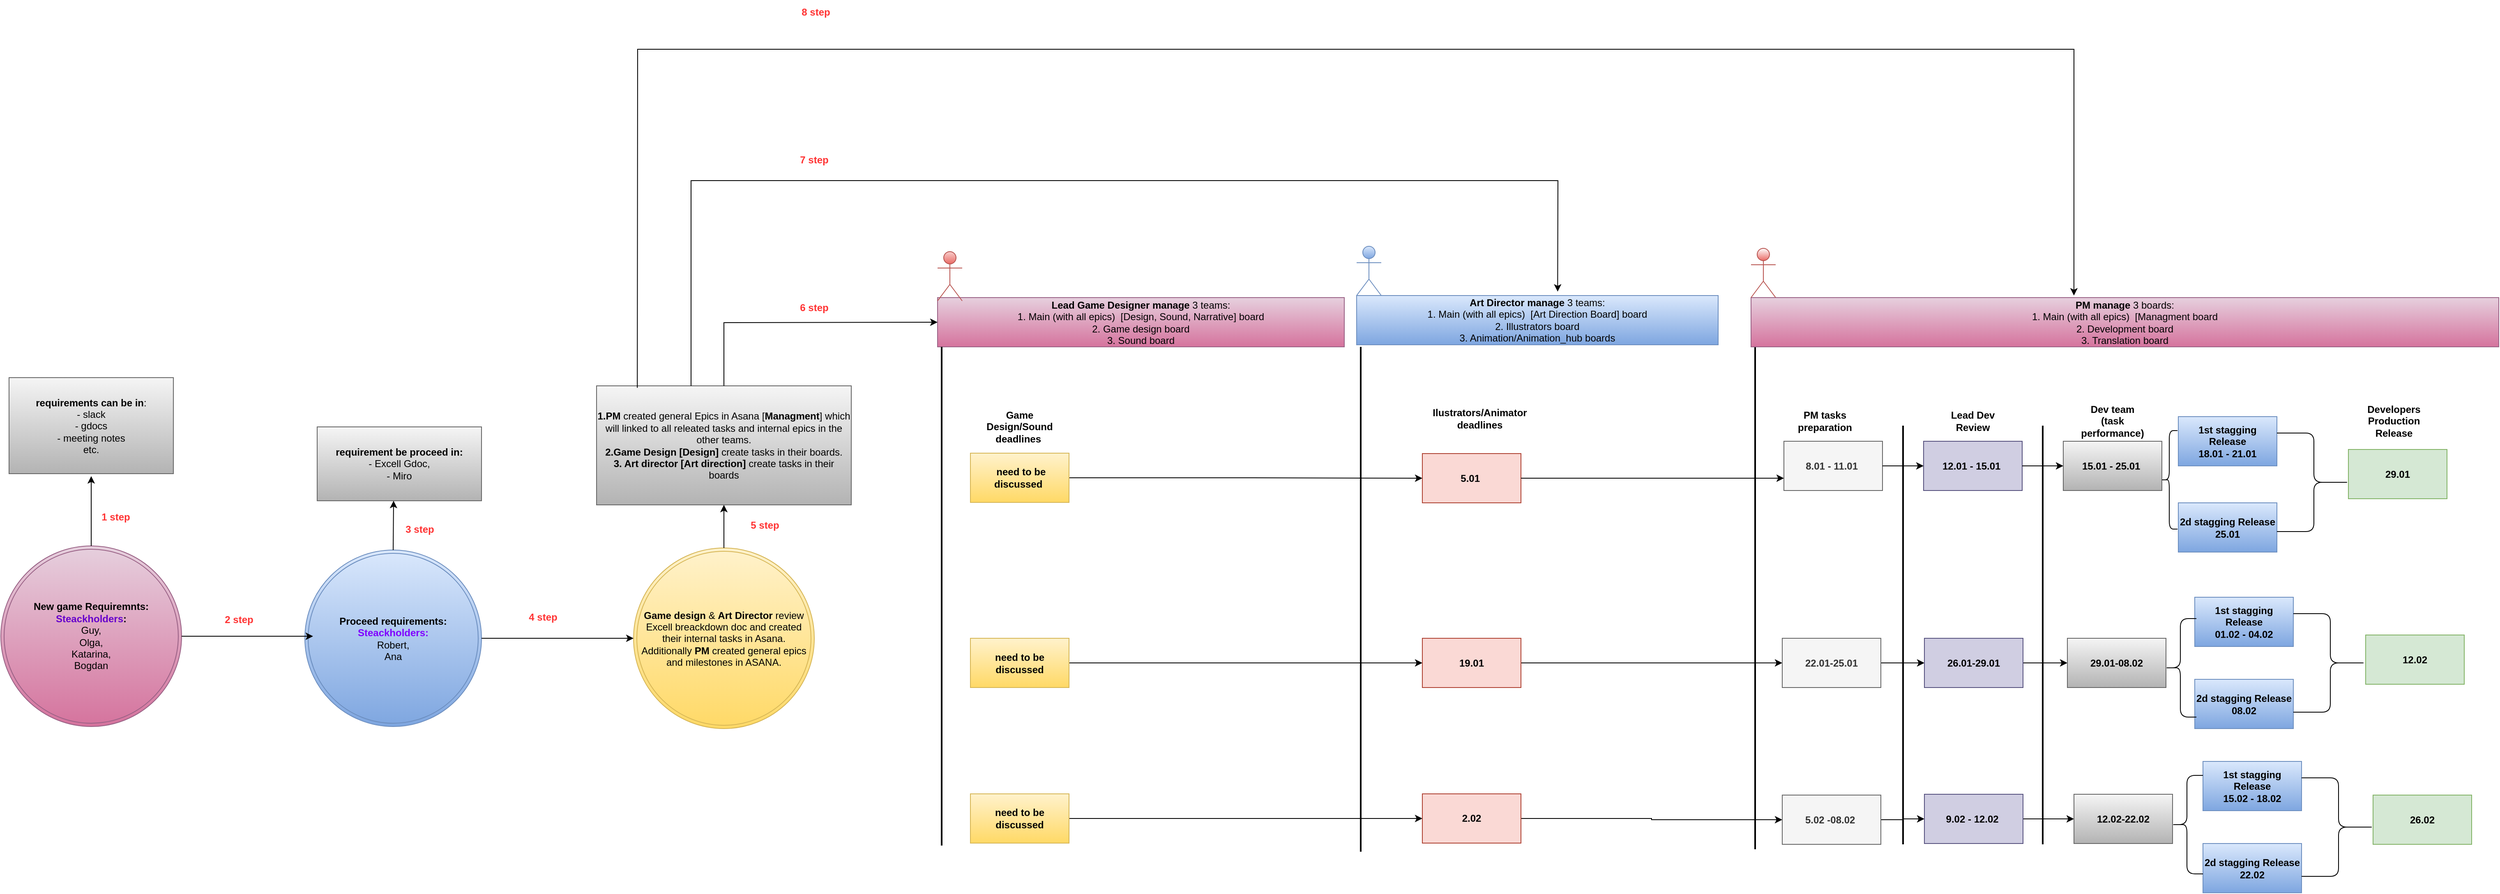 <mxfile version="22.1.17" type="github">
  <diagram name="Page-1" id="NS8pDAE-hcMTIMihtxfz">
    <mxGraphModel dx="3084" dy="2291" grid="1" gridSize="10" guides="1" tooltips="1" connect="1" arrows="1" fold="1" page="1" pageScale="1" pageWidth="850" pageHeight="1100" math="0" shadow="0">
      <root>
        <mxCell id="0" />
        <mxCell id="1" parent="0" />
        <mxCell id="FQVQUkdtEuEJuuCxDMSS-1" value="5.01&amp;nbsp;" style="rounded=0;whiteSpace=wrap;html=1;fillColor=#fad9d5;strokeColor=#ae4132;fontStyle=1" parent="1" vertex="1">
          <mxGeometry x="920" y="-107.5" width="120" height="60" as="geometry" />
        </mxCell>
        <mxCell id="FQVQUkdtEuEJuuCxDMSS-2" value="29.01" style="rounded=0;whiteSpace=wrap;html=1;fillColor=#d5e8d4;strokeColor=#82b366;fontStyle=1" parent="1" vertex="1">
          <mxGeometry x="2047" y="-112.5" width="120" height="60" as="geometry" />
        </mxCell>
        <mxCell id="FQVQUkdtEuEJuuCxDMSS-3" value="&lt;b&gt;Ilustrators/Animator deadlines&lt;/b&gt;" style="text;html=1;strokeColor=none;fillColor=none;align=center;verticalAlign=middle;whiteSpace=wrap;rounded=0;" parent="1" vertex="1">
          <mxGeometry x="960" y="-165.5" width="60" height="30" as="geometry" />
        </mxCell>
        <mxCell id="FQVQUkdtEuEJuuCxDMSS-4" value="&lt;b&gt;Developers Production Release&lt;/b&gt;" style="text;html=1;strokeColor=none;fillColor=none;align=center;verticalAlign=middle;whiteSpace=wrap;rounded=0;" parent="1" vertex="1">
          <mxGeometry x="2050" y="-162.5" width="105" height="30" as="geometry" />
        </mxCell>
        <mxCell id="FQVQUkdtEuEJuuCxDMSS-47" value="" style="edgeStyle=orthogonalEdgeStyle;rounded=0;orthogonalLoop=1;jettySize=auto;html=1;" parent="1" source="FQVQUkdtEuEJuuCxDMSS-5" target="FQVQUkdtEuEJuuCxDMSS-21" edge="1">
          <mxGeometry relative="1" as="geometry" />
        </mxCell>
        <mxCell id="FQVQUkdtEuEJuuCxDMSS-5" value="19.01" style="rounded=0;whiteSpace=wrap;html=1;fillColor=#fad9d5;strokeColor=#ae4132;fontStyle=1" parent="1" vertex="1">
          <mxGeometry x="920" y="117.5" width="120" height="60" as="geometry" />
        </mxCell>
        <mxCell id="FQVQUkdtEuEJuuCxDMSS-6" value="12.02" style="rounded=0;whiteSpace=wrap;html=1;fillColor=#d5e8d4;strokeColor=#82b366;fontStyle=1" parent="1" vertex="1">
          <mxGeometry x="2068" y="113.5" width="120" height="60" as="geometry" />
        </mxCell>
        <mxCell id="FQVQUkdtEuEJuuCxDMSS-50" value="" style="edgeStyle=orthogonalEdgeStyle;rounded=0;orthogonalLoop=1;jettySize=auto;html=1;entryX=0;entryY=0.5;entryDx=0;entryDy=0;" parent="1" source="FQVQUkdtEuEJuuCxDMSS-7" target="FQVQUkdtEuEJuuCxDMSS-35" edge="1">
          <mxGeometry relative="1" as="geometry" />
        </mxCell>
        <mxCell id="FQVQUkdtEuEJuuCxDMSS-7" value="2.02" style="rounded=0;whiteSpace=wrap;html=1;fillColor=#fad9d5;strokeColor=#ae4132;fontStyle=1" parent="1" vertex="1">
          <mxGeometry x="920" y="307" width="120" height="60" as="geometry" />
        </mxCell>
        <mxCell id="FQVQUkdtEuEJuuCxDMSS-8" value="26.02" style="rounded=0;whiteSpace=wrap;html=1;fillColor=#d5e8d4;strokeColor=#82b366;fontStyle=1" parent="1" vertex="1">
          <mxGeometry x="2077" y="308.5" width="120" height="60" as="geometry" />
        </mxCell>
        <mxCell id="FQVQUkdtEuEJuuCxDMSS-10" value="&lt;b&gt;PM tasks preparation&lt;/b&gt;" style="text;html=1;strokeColor=none;fillColor=none;align=center;verticalAlign=middle;whiteSpace=wrap;rounded=0;" parent="1" vertex="1">
          <mxGeometry x="1380" y="-162.5" width="60" height="30" as="geometry" />
        </mxCell>
        <mxCell id="FQVQUkdtEuEJuuCxDMSS-11" value="8.01 - 11.01&amp;nbsp;" style="rounded=0;whiteSpace=wrap;html=1;fillColor=#f5f5f5;fontColor=#333333;strokeColor=#666666;fontStyle=1" parent="1" vertex="1">
          <mxGeometry x="1360" y="-122.5" width="120" height="60" as="geometry" />
        </mxCell>
        <mxCell id="FQVQUkdtEuEJuuCxDMSS-12" value="12.01 - 15.01&amp;nbsp;" style="rounded=0;whiteSpace=wrap;html=1;fillColor=#d0cee2;strokeColor=#56517e;fontStyle=1" parent="1" vertex="1">
          <mxGeometry x="1530" y="-122.5" width="120" height="60" as="geometry" />
        </mxCell>
        <mxCell id="FQVQUkdtEuEJuuCxDMSS-13" value="15.01 - 25.01&amp;nbsp;" style="rounded=0;whiteSpace=wrap;html=1;fillColor=#f5f5f5;gradientColor=#b3b3b3;strokeColor=#666666;fontStyle=1" parent="1" vertex="1">
          <mxGeometry x="1700" y="-122.5" width="120" height="60" as="geometry" />
        </mxCell>
        <mxCell id="FQVQUkdtEuEJuuCxDMSS-14" value="&lt;b&gt;Lead Dev Review&lt;/b&gt;" style="text;html=1;strokeColor=none;fillColor=none;align=center;verticalAlign=middle;whiteSpace=wrap;rounded=0;" parent="1" vertex="1">
          <mxGeometry x="1560" y="-162.5" width="60" height="30" as="geometry" />
        </mxCell>
        <mxCell id="FQVQUkdtEuEJuuCxDMSS-15" value="&lt;b&gt;Dev team (task performance)&lt;/b&gt;" style="text;html=1;strokeColor=none;fillColor=none;align=center;verticalAlign=middle;whiteSpace=wrap;rounded=0;" parent="1" vertex="1">
          <mxGeometry x="1730" y="-162.5" width="60" height="30" as="geometry" />
        </mxCell>
        <mxCell id="FQVQUkdtEuEJuuCxDMSS-16" value="1st stagging Release&lt;br&gt;18.01 - 21.01" style="rounded=0;whiteSpace=wrap;html=1;fillColor=#dae8fc;gradientColor=#7ea6e0;strokeColor=#6c8ebf;fontStyle=1" parent="1" vertex="1">
          <mxGeometry x="1840" y="-152.5" width="120" height="60" as="geometry" />
        </mxCell>
        <mxCell id="FQVQUkdtEuEJuuCxDMSS-17" value="2d stagging Release&lt;br&gt;25.01" style="rounded=0;whiteSpace=wrap;html=1;fillColor=#dae8fc;gradientColor=#7ea6e0;strokeColor=#6c8ebf;fontStyle=1" parent="1" vertex="1">
          <mxGeometry x="1840" y="-47.5" width="120" height="60" as="geometry" />
        </mxCell>
        <mxCell id="FQVQUkdtEuEJuuCxDMSS-20" value="" style="shape=curlyBracket;whiteSpace=wrap;html=1;rounded=1;flipH=1;labelPosition=right;verticalLabelPosition=middle;align=left;verticalAlign=middle;" parent="1" vertex="1">
          <mxGeometry x="1960" y="-132.5" width="90" height="120" as="geometry" />
        </mxCell>
        <mxCell id="FQVQUkdtEuEJuuCxDMSS-48" value="" style="edgeStyle=orthogonalEdgeStyle;rounded=0;orthogonalLoop=1;jettySize=auto;html=1;" parent="1" source="FQVQUkdtEuEJuuCxDMSS-21" target="FQVQUkdtEuEJuuCxDMSS-30" edge="1">
          <mxGeometry relative="1" as="geometry" />
        </mxCell>
        <mxCell id="FQVQUkdtEuEJuuCxDMSS-21" value="22.01-25.01" style="rounded=0;whiteSpace=wrap;html=1;fillColor=#f5f5f5;fontColor=#333333;strokeColor=#666666;fontStyle=1" parent="1" vertex="1">
          <mxGeometry x="1358" y="117.5" width="120" height="60" as="geometry" />
        </mxCell>
        <mxCell id="FQVQUkdtEuEJuuCxDMSS-24" value="" style="endArrow=classic;html=1;rounded=0;exitX=1;exitY=0.5;exitDx=0;exitDy=0;entryX=0;entryY=0.5;entryDx=0;entryDy=0;" parent="1" source="FQVQUkdtEuEJuuCxDMSS-11" target="FQVQUkdtEuEJuuCxDMSS-12" edge="1">
          <mxGeometry width="50" height="50" relative="1" as="geometry">
            <mxPoint x="1490" y="87.5" as="sourcePoint" />
            <mxPoint x="1540" y="37.5" as="targetPoint" />
          </mxGeometry>
        </mxCell>
        <mxCell id="FQVQUkdtEuEJuuCxDMSS-25" value="" style="endArrow=classic;html=1;rounded=0;exitX=1;exitY=0.5;exitDx=0;exitDy=0;entryX=0;entryY=0.5;entryDx=0;entryDy=0;" parent="1" source="FQVQUkdtEuEJuuCxDMSS-12" target="FQVQUkdtEuEJuuCxDMSS-13" edge="1">
          <mxGeometry width="50" height="50" relative="1" as="geometry">
            <mxPoint x="1670" y="27.5" as="sourcePoint" />
            <mxPoint x="1720" y="-22.5" as="targetPoint" />
          </mxGeometry>
        </mxCell>
        <mxCell id="FQVQUkdtEuEJuuCxDMSS-26" value="&lt;b&gt;Game design&lt;/b&gt;&amp;nbsp;&amp;amp; &lt;b&gt;Art Director&amp;nbsp;&lt;/b&gt;review Excell breackdown doc and created their internal tasks in Asana. Additionally&amp;nbsp;&lt;b&gt;PM &lt;/b&gt;created general epics and milestones in ASANA." style="ellipse;shape=doubleEllipse;whiteSpace=wrap;html=1;aspect=fixed;fillColor=#fff2cc;strokeColor=#d6b656;gradientColor=#ffd966;" parent="1" vertex="1">
          <mxGeometry x="-40" y="7.5" width="220" height="220" as="geometry" />
        </mxCell>
        <mxCell id="FQVQUkdtEuEJuuCxDMSS-49" value="" style="edgeStyle=orthogonalEdgeStyle;rounded=0;orthogonalLoop=1;jettySize=auto;html=1;" parent="1" source="FQVQUkdtEuEJuuCxDMSS-30" target="FQVQUkdtEuEJuuCxDMSS-31" edge="1">
          <mxGeometry relative="1" as="geometry" />
        </mxCell>
        <mxCell id="FQVQUkdtEuEJuuCxDMSS-30" value="26.01-29.01" style="rounded=0;whiteSpace=wrap;html=1;fillColor=#d0cee2;strokeColor=#56517e;fontStyle=1" parent="1" vertex="1">
          <mxGeometry x="1531" y="117.5" width="120" height="60" as="geometry" />
        </mxCell>
        <mxCell id="FQVQUkdtEuEJuuCxDMSS-31" value="29.01-08.02" style="rounded=0;whiteSpace=wrap;html=1;fillColor=#f5f5f5;gradientColor=#b3b3b3;strokeColor=#666666;fontStyle=1" parent="1" vertex="1">
          <mxGeometry x="1705" y="117.5" width="120" height="60" as="geometry" />
        </mxCell>
        <mxCell id="FQVQUkdtEuEJuuCxDMSS-32" value="1st stagging Release&lt;br&gt;01.02 - 04.02" style="rounded=0;whiteSpace=wrap;html=1;fillColor=#dae8fc;gradientColor=#7ea6e0;strokeColor=#6c8ebf;fontStyle=1" parent="1" vertex="1">
          <mxGeometry x="1860" y="67.5" width="120" height="60" as="geometry" />
        </mxCell>
        <mxCell id="FQVQUkdtEuEJuuCxDMSS-34" value="2d stagging Release&lt;br&gt;08.02" style="rounded=0;whiteSpace=wrap;html=1;fillColor=#dae8fc;gradientColor=#7ea6e0;strokeColor=#6c8ebf;fontStyle=1" parent="1" vertex="1">
          <mxGeometry x="1860" y="167.5" width="120" height="60" as="geometry" />
        </mxCell>
        <mxCell id="FQVQUkdtEuEJuuCxDMSS-51" value="" style="edgeStyle=orthogonalEdgeStyle;rounded=0;orthogonalLoop=1;jettySize=auto;html=1;" parent="1" source="FQVQUkdtEuEJuuCxDMSS-35" target="FQVQUkdtEuEJuuCxDMSS-36" edge="1">
          <mxGeometry relative="1" as="geometry" />
        </mxCell>
        <mxCell id="FQVQUkdtEuEJuuCxDMSS-35" value="5.02 -08.02&amp;nbsp;" style="rounded=0;whiteSpace=wrap;html=1;fillColor=#f5f5f5;fontColor=#333333;strokeColor=#666666;fontStyle=1" parent="1" vertex="1">
          <mxGeometry x="1358" y="308.5" width="120" height="60" as="geometry" />
        </mxCell>
        <mxCell id="FQVQUkdtEuEJuuCxDMSS-52" value="" style="edgeStyle=orthogonalEdgeStyle;rounded=0;orthogonalLoop=1;jettySize=auto;html=1;" parent="1" source="FQVQUkdtEuEJuuCxDMSS-36" target="FQVQUkdtEuEJuuCxDMSS-37" edge="1">
          <mxGeometry relative="1" as="geometry" />
        </mxCell>
        <mxCell id="FQVQUkdtEuEJuuCxDMSS-36" value="9.02 - 12.02&amp;nbsp;" style="rounded=0;whiteSpace=wrap;html=1;fillColor=#d0cee2;strokeColor=#56517e;fontStyle=1" parent="1" vertex="1">
          <mxGeometry x="1531" y="307.5" width="120" height="60" as="geometry" />
        </mxCell>
        <mxCell id="FQVQUkdtEuEJuuCxDMSS-37" value="12.02-22.02" style="rounded=0;whiteSpace=wrap;html=1;fillColor=#f5f5f5;gradientColor=#b3b3b3;strokeColor=#666666;fontStyle=1" parent="1" vertex="1">
          <mxGeometry x="1713" y="307.5" width="120" height="60" as="geometry" />
        </mxCell>
        <mxCell id="FQVQUkdtEuEJuuCxDMSS-38" value="1st stagging Release&lt;br&gt;15.02 - 18.02" style="rounded=0;whiteSpace=wrap;html=1;fontStyle=1;fillColor=#dae8fc;gradientColor=#7ea6e0;strokeColor=#6c8ebf;" parent="1" vertex="1">
          <mxGeometry x="1870" y="267.5" width="120" height="60" as="geometry" />
        </mxCell>
        <mxCell id="FQVQUkdtEuEJuuCxDMSS-40" value="2d stagging Release&lt;br&gt;22.02" style="rounded=0;whiteSpace=wrap;html=1;fontStyle=1;fillColor=#dae8fc;gradientColor=#7ea6e0;strokeColor=#6c8ebf;" parent="1" vertex="1">
          <mxGeometry x="1870" y="367.5" width="120" height="60" as="geometry" />
        </mxCell>
        <mxCell id="FQVQUkdtEuEJuuCxDMSS-41" value="" style="shape=curlyBracket;whiteSpace=wrap;html=1;rounded=1;flipH=1;labelPosition=right;verticalLabelPosition=middle;align=left;verticalAlign=middle;" parent="1" vertex="1">
          <mxGeometry x="1980" y="87.5" width="90" height="120" as="geometry" />
        </mxCell>
        <mxCell id="FQVQUkdtEuEJuuCxDMSS-42" value="" style="shape=curlyBracket;whiteSpace=wrap;html=1;rounded=1;flipH=1;labelPosition=right;verticalLabelPosition=middle;align=left;verticalAlign=middle;" parent="1" vertex="1">
          <mxGeometry x="1990" y="287.5" width="90" height="120" as="geometry" />
        </mxCell>
        <mxCell id="FQVQUkdtEuEJuuCxDMSS-53" value="" style="shape=curlyBracket;whiteSpace=wrap;html=1;rounded=1;labelPosition=left;verticalLabelPosition=middle;align=right;verticalAlign=middle;" parent="1" vertex="1">
          <mxGeometry x="1823" y="93.5" width="39" height="120" as="geometry" />
        </mxCell>
        <mxCell id="FQVQUkdtEuEJuuCxDMSS-55" value="" style="shape=curlyBracket;whiteSpace=wrap;html=1;rounded=1;labelPosition=left;verticalLabelPosition=middle;align=right;verticalAlign=middle;" parent="1" vertex="1">
          <mxGeometry x="1819" y="-135.5" width="20" height="120" as="geometry" />
        </mxCell>
        <mxCell id="FQVQUkdtEuEJuuCxDMSS-57" value="" style="line;strokeWidth=2;direction=south;html=1;" parent="1" vertex="1">
          <mxGeometry x="840" y="-237.5" width="10" height="615" as="geometry" />
        </mxCell>
        <mxCell id="FQVQUkdtEuEJuuCxDMSS-58" value="" style="line;strokeWidth=2;direction=south;html=1;" parent="1" vertex="1">
          <mxGeometry x="1320" y="-247.5" width="10" height="622" as="geometry" />
        </mxCell>
        <mxCell id="FQVQUkdtEuEJuuCxDMSS-59" value="" style="line;strokeWidth=2;direction=south;html=1;" parent="1" vertex="1">
          <mxGeometry x="1500" y="-141.5" width="10" height="510" as="geometry" />
        </mxCell>
        <mxCell id="FQVQUkdtEuEJuuCxDMSS-60" value="" style="line;strokeWidth=2;direction=south;html=1;" parent="1" vertex="1">
          <mxGeometry x="1670" y="-141.5" width="10" height="510" as="geometry" />
        </mxCell>
        <mxCell id="FQVQUkdtEuEJuuCxDMSS-61" value="" style="shape=curlyBracket;whiteSpace=wrap;html=1;rounded=1;labelPosition=left;verticalLabelPosition=middle;align=right;verticalAlign=middle;" parent="1" vertex="1">
          <mxGeometry x="1831" y="284.5" width="39" height="120" as="geometry" />
        </mxCell>
        <mxCell id="KHOT-lx1iBEE0z3jemg4-2" value="&lt;b&gt;New game Requiremnts:&lt;/b&gt;&lt;br&gt;&lt;b style=&quot;&quot;&gt;&lt;font color=&quot;#6600cc&quot;&gt;Steackholders&lt;/font&gt;&lt;/b&gt;&lt;b&gt;:&lt;/b&gt;&lt;br&gt;Guy,&lt;br&gt;Olga,&lt;br&gt;Katarina,&lt;br&gt;Bogdan" style="ellipse;shape=doubleEllipse;whiteSpace=wrap;html=1;aspect=fixed;fillColor=#e6d0de;strokeColor=#996185;gradientColor=#d5739d;" vertex="1" parent="1">
          <mxGeometry x="-810" y="5" width="220" height="220" as="geometry" />
        </mxCell>
        <mxCell id="KHOT-lx1iBEE0z3jemg4-3" value="&lt;b&gt;Proceed requirements:&lt;/b&gt;&lt;br&gt;&lt;font style=&quot;font-weight: bold;&quot; color=&quot;#7f00ff&quot;&gt;Steackholders:&lt;br&gt;&lt;/font&gt;Robert,&lt;br&gt;Ana" style="ellipse;shape=doubleEllipse;whiteSpace=wrap;html=1;aspect=fixed;fillColor=#dae8fc;strokeColor=#6c8ebf;gradientColor=#7ea6e0;" vertex="1" parent="1">
          <mxGeometry x="-440" y="10" width="215" height="215" as="geometry" />
        </mxCell>
        <mxCell id="KHOT-lx1iBEE0z3jemg4-4" value="" style="endArrow=classic;html=1;rounded=0;exitX=0.5;exitY=0;exitDx=0;exitDy=0;" edge="1" parent="1" source="KHOT-lx1iBEE0z3jemg4-2">
          <mxGeometry width="50" height="50" relative="1" as="geometry">
            <mxPoint x="-670" y="-50" as="sourcePoint" />
            <mxPoint x="-700" y="-80" as="targetPoint" />
          </mxGeometry>
        </mxCell>
        <mxCell id="KHOT-lx1iBEE0z3jemg4-5" value="&lt;b&gt;requirements can be in&lt;/b&gt;:&lt;br&gt;- slack&lt;br&gt;- gdocs&lt;br&gt;- meeting notes&lt;br&gt;etc." style="rounded=0;whiteSpace=wrap;html=1;fillColor=#f5f5f5;gradientColor=#b3b3b3;strokeColor=#666666;" vertex="1" parent="1">
          <mxGeometry x="-800" y="-200" width="200" height="117" as="geometry" />
        </mxCell>
        <mxCell id="KHOT-lx1iBEE0z3jemg4-6" value="&lt;b&gt;requirement be proceed in:&lt;/b&gt;&lt;br&gt;- Excell Gdoc,&lt;br&gt;- Miro" style="rounded=0;whiteSpace=wrap;html=1;fillColor=#f5f5f5;gradientColor=#b3b3b3;strokeColor=#666666;" vertex="1" parent="1">
          <mxGeometry x="-425" y="-140" width="200" height="90" as="geometry" />
        </mxCell>
        <mxCell id="KHOT-lx1iBEE0z3jemg4-7" value="" style="endArrow=classic;html=1;rounded=0;exitX=0.5;exitY=0;exitDx=0;exitDy=0;" edge="1" parent="1" source="KHOT-lx1iBEE0z3jemg4-3">
          <mxGeometry width="50" height="50" relative="1" as="geometry">
            <mxPoint x="-380" y="10" as="sourcePoint" />
            <mxPoint x="-332" y="-50" as="targetPoint" />
          </mxGeometry>
        </mxCell>
        <mxCell id="KHOT-lx1iBEE0z3jemg4-8" value="" style="endArrow=classic;html=1;rounded=0;exitX=1;exitY=0.5;exitDx=0;exitDy=0;" edge="1" parent="1" source="KHOT-lx1iBEE0z3jemg4-2">
          <mxGeometry width="50" height="50" relative="1" as="geometry">
            <mxPoint x="-530" y="160" as="sourcePoint" />
            <mxPoint x="-430" y="115" as="targetPoint" />
          </mxGeometry>
        </mxCell>
        <mxCell id="KHOT-lx1iBEE0z3jemg4-9" value="&lt;b&gt;&lt;font color=&quot;#ff3333&quot;&gt;1 step&lt;/font&gt;&lt;/b&gt;" style="text;html=1;strokeColor=none;fillColor=none;align=center;verticalAlign=middle;whiteSpace=wrap;rounded=0;" vertex="1" parent="1">
          <mxGeometry x="-700" y="-45" width="60" height="30" as="geometry" />
        </mxCell>
        <mxCell id="KHOT-lx1iBEE0z3jemg4-10" value="&lt;b&gt;&lt;font color=&quot;#ff3333&quot;&gt;2 step&lt;/font&gt;&lt;/b&gt;" style="text;html=1;strokeColor=none;fillColor=none;align=center;verticalAlign=middle;whiteSpace=wrap;rounded=0;" vertex="1" parent="1">
          <mxGeometry x="-550" y="80" width="60" height="30" as="geometry" />
        </mxCell>
        <mxCell id="KHOT-lx1iBEE0z3jemg4-11" value="&lt;b&gt;&lt;font color=&quot;#ff3333&quot;&gt;3 step&lt;/font&gt;&lt;/b&gt;" style="text;html=1;strokeColor=none;fillColor=none;align=center;verticalAlign=middle;whiteSpace=wrap;rounded=0;" vertex="1" parent="1">
          <mxGeometry x="-330" y="-30" width="60" height="30" as="geometry" />
        </mxCell>
        <mxCell id="KHOT-lx1iBEE0z3jemg4-12" value="" style="endArrow=classic;html=1;rounded=0;exitX=1;exitY=0.5;exitDx=0;exitDy=0;entryX=0;entryY=0.5;entryDx=0;entryDy=0;" edge="1" parent="1" source="KHOT-lx1iBEE0z3jemg4-3" target="FQVQUkdtEuEJuuCxDMSS-26">
          <mxGeometry width="50" height="50" relative="1" as="geometry">
            <mxPoint x="-170" y="170" as="sourcePoint" />
            <mxPoint x="-120" y="120" as="targetPoint" />
          </mxGeometry>
        </mxCell>
        <mxCell id="KHOT-lx1iBEE0z3jemg4-13" value="&lt;b&gt;&lt;font color=&quot;#ff3333&quot;&gt;4 step&lt;/font&gt;&lt;/b&gt;" style="text;html=1;strokeColor=none;fillColor=none;align=center;verticalAlign=middle;whiteSpace=wrap;rounded=0;" vertex="1" parent="1">
          <mxGeometry x="-180" y="77" width="60" height="30" as="geometry" />
        </mxCell>
        <mxCell id="KHOT-lx1iBEE0z3jemg4-14" value="&lt;b&gt;1.PM &lt;/b&gt;created general Epics in Asana [&lt;b&gt;Managment&lt;/b&gt;] which will linked to all releated tasks and internal epics in the other teams. &lt;br&gt;&lt;b&gt;2.Game Design [Design]&amp;nbsp;&lt;/b&gt;create tasks in their boards.&lt;br&gt;&lt;b&gt;3. Art director&amp;nbsp;[Art direction]&lt;/b&gt; create tasks in their boards" style="rounded=0;whiteSpace=wrap;html=1;fillColor=#f5f5f5;gradientColor=#b3b3b3;strokeColor=#666666;" vertex="1" parent="1">
          <mxGeometry x="-85" y="-190" width="310" height="145" as="geometry" />
        </mxCell>
        <mxCell id="KHOT-lx1iBEE0z3jemg4-15" value="" style="endArrow=classic;html=1;rounded=0;exitX=0.5;exitY=0;exitDx=0;exitDy=0;entryX=0.5;entryY=1;entryDx=0;entryDy=0;" edge="1" parent="1" source="FQVQUkdtEuEJuuCxDMSS-26" target="KHOT-lx1iBEE0z3jemg4-14">
          <mxGeometry width="50" height="50" relative="1" as="geometry">
            <mxPoint x="240" y="100" as="sourcePoint" />
            <mxPoint x="290" y="50" as="targetPoint" />
          </mxGeometry>
        </mxCell>
        <mxCell id="KHOT-lx1iBEE0z3jemg4-16" value="&lt;b&gt;&lt;font color=&quot;#ff3333&quot;&gt;5 step&lt;/font&gt;&lt;/b&gt;" style="text;html=1;strokeColor=none;fillColor=none;align=center;verticalAlign=middle;whiteSpace=wrap;rounded=0;" vertex="1" parent="1">
          <mxGeometry x="90" y="-35" width="60" height="30" as="geometry" />
        </mxCell>
        <mxCell id="KHOT-lx1iBEE0z3jemg4-17" value="&lt;b&gt;Lead Game Designer manage&amp;nbsp;&lt;/b&gt;3 teams:&lt;br&gt;1. Main (with all epics)&amp;nbsp; [Design, Sound, Narrative] board&lt;br&gt;2. Game design board&lt;br&gt;3. Sound board" style="rounded=0;whiteSpace=wrap;html=1;fillColor=#e6d0de;gradientColor=#d5739d;strokeColor=#996185;" vertex="1" parent="1">
          <mxGeometry x="330" y="-297.5" width="495" height="60" as="geometry" />
        </mxCell>
        <mxCell id="KHOT-lx1iBEE0z3jemg4-20" value="&lt;b&gt;Art Director manage&amp;nbsp;&lt;/b&gt;3 teams:&lt;br&gt;1. Main (with all epics)&amp;nbsp; [Art Direction Board] board&lt;br&gt;2. Illustrators board&lt;br&gt;3. Animation/Animation_hub boards" style="rounded=0;whiteSpace=wrap;html=1;fillColor=#dae8fc;gradientColor=#7ea6e0;strokeColor=#6c8ebf;" vertex="1" parent="1">
          <mxGeometry x="840" y="-300" width="440" height="60" as="geometry" />
        </mxCell>
        <mxCell id="KHOT-lx1iBEE0z3jemg4-21" value="&lt;b&gt;PM manage&amp;nbsp;&lt;/b&gt;3 boards:&lt;br&gt;1. Main (with all epics)&amp;nbsp; [Managment board&lt;br&gt;2. Development board&lt;br&gt;3. Translation board" style="rounded=0;whiteSpace=wrap;html=1;fillColor=#e6d0de;gradientColor=#d5739d;strokeColor=#996185;" vertex="1" parent="1">
          <mxGeometry x="1320" y="-297.5" width="910" height="60" as="geometry" />
        </mxCell>
        <mxCell id="KHOT-lx1iBEE0z3jemg4-22" value="Actor" style="shape=umlActor;verticalLabelPosition=bottom;verticalAlign=top;html=1;outlineConnect=0;labelBackgroundColor=none;fillColor=default;gradientColor=#ea6b66;strokeColor=#b85450;noLabel=1;" vertex="1" parent="1">
          <mxGeometry x="1320" y="-357.5" width="30" height="60" as="geometry" />
        </mxCell>
        <mxCell id="KHOT-lx1iBEE0z3jemg4-23" value="Actor" style="shape=umlActor;verticalLabelPosition=bottom;verticalAlign=top;html=1;outlineConnect=0;fillColor=#f8cecc;gradientColor=#ea6b66;strokeColor=#b85450;noLabel=1;" vertex="1" parent="1">
          <mxGeometry x="330" y="-353.5" width="30" height="60" as="geometry" />
        </mxCell>
        <mxCell id="KHOT-lx1iBEE0z3jemg4-24" value="Actor" style="shape=umlActor;verticalLabelPosition=bottom;verticalAlign=top;html=1;outlineConnect=0;fillColor=#dae8fc;gradientColor=#7ea6e0;strokeColor=#6c8ebf;noLabel=1;" vertex="1" parent="1">
          <mxGeometry x="840" y="-360" width="30" height="60" as="geometry" />
        </mxCell>
        <mxCell id="KHOT-lx1iBEE0z3jemg4-35" style="edgeStyle=orthogonalEdgeStyle;rounded=0;orthogonalLoop=1;jettySize=auto;html=1;entryX=0;entryY=0.5;entryDx=0;entryDy=0;fontFamily=Helvetica;fontSize=12;fontColor=default;" edge="1" parent="1" source="KHOT-lx1iBEE0z3jemg4-28" target="FQVQUkdtEuEJuuCxDMSS-1">
          <mxGeometry relative="1" as="geometry" />
        </mxCell>
        <mxCell id="KHOT-lx1iBEE0z3jemg4-28" value="&amp;nbsp;need to be discussed&amp;nbsp;" style="rounded=0;whiteSpace=wrap;html=1;fillColor=#fff2cc;strokeColor=#d6b656;fontStyle=1;gradientColor=#ffd966;" vertex="1" parent="1">
          <mxGeometry x="370" y="-108" width="120" height="60" as="geometry" />
        </mxCell>
        <mxCell id="KHOT-lx1iBEE0z3jemg4-29" value="&lt;b&gt;Game Design/Sound deadlines&amp;nbsp;&lt;/b&gt;" style="text;html=1;strokeColor=none;fillColor=none;align=center;verticalAlign=middle;whiteSpace=wrap;rounded=0;" vertex="1" parent="1">
          <mxGeometry x="400" y="-155" width="60" height="30" as="geometry" />
        </mxCell>
        <mxCell id="KHOT-lx1iBEE0z3jemg4-37" style="edgeStyle=orthogonalEdgeStyle;rounded=0;orthogonalLoop=1;jettySize=auto;html=1;fontFamily=Helvetica;fontSize=12;fontColor=default;" edge="1" parent="1" source="KHOT-lx1iBEE0z3jemg4-30" target="FQVQUkdtEuEJuuCxDMSS-5">
          <mxGeometry relative="1" as="geometry">
            <mxPoint x="540" y="158" as="targetPoint" />
          </mxGeometry>
        </mxCell>
        <mxCell id="KHOT-lx1iBEE0z3jemg4-30" value="need to be discussed" style="rounded=0;whiteSpace=wrap;html=1;fillColor=#fff2cc;strokeColor=#d6b656;fontStyle=1;gradientColor=#ffd966;" vertex="1" parent="1">
          <mxGeometry x="370" y="117.5" width="120" height="60" as="geometry" />
        </mxCell>
        <mxCell id="KHOT-lx1iBEE0z3jemg4-40" style="edgeStyle=orthogonalEdgeStyle;rounded=0;orthogonalLoop=1;jettySize=auto;html=1;exitX=1;exitY=0.5;exitDx=0;exitDy=0;fontFamily=Helvetica;fontSize=12;fontColor=default;entryX=0;entryY=0.5;entryDx=0;entryDy=0;" edge="1" parent="1" source="KHOT-lx1iBEE0z3jemg4-31" target="FQVQUkdtEuEJuuCxDMSS-7">
          <mxGeometry relative="1" as="geometry">
            <mxPoint x="530" y="346.0" as="targetPoint" />
          </mxGeometry>
        </mxCell>
        <mxCell id="KHOT-lx1iBEE0z3jemg4-31" value="need to be discussed" style="rounded=0;whiteSpace=wrap;html=1;fillColor=#fff2cc;strokeColor=#d6b656;fontStyle=1;gradientColor=#ffd966;" vertex="1" parent="1">
          <mxGeometry x="370" y="307" width="120" height="60" as="geometry" />
        </mxCell>
        <mxCell id="KHOT-lx1iBEE0z3jemg4-32" value="" style="line;strokeWidth=2;direction=south;html=1;" vertex="1" parent="1">
          <mxGeometry x="330" y="-237.5" width="10" height="607.5" as="geometry" />
        </mxCell>
        <mxCell id="KHOT-lx1iBEE0z3jemg4-43" value="" style="endArrow=classic;html=1;rounded=0;fontFamily=Helvetica;fontSize=12;fontColor=default;exitX=1;exitY=0.5;exitDx=0;exitDy=0;entryX=0;entryY=0.75;entryDx=0;entryDy=0;" edge="1" parent="1" source="FQVQUkdtEuEJuuCxDMSS-1" target="FQVQUkdtEuEJuuCxDMSS-11">
          <mxGeometry width="50" height="50" relative="1" as="geometry">
            <mxPoint x="1070" y="60" as="sourcePoint" />
            <mxPoint x="1120" y="10" as="targetPoint" />
          </mxGeometry>
        </mxCell>
        <mxCell id="KHOT-lx1iBEE0z3jemg4-44" style="edgeStyle=orthogonalEdgeStyle;rounded=0;orthogonalLoop=1;jettySize=auto;html=1;exitX=0.5;exitY=1;exitDx=0;exitDy=0;fontFamily=Helvetica;fontSize=12;fontColor=default;" edge="1" parent="1" source="KHOT-lx1iBEE0z3jemg4-20" target="KHOT-lx1iBEE0z3jemg4-20">
          <mxGeometry relative="1" as="geometry" />
        </mxCell>
        <mxCell id="KHOT-lx1iBEE0z3jemg4-48" value="" style="endArrow=classic;html=1;rounded=0;fontFamily=Helvetica;fontSize=12;fontColor=default;exitX=0.5;exitY=0;exitDx=0;exitDy=0;entryX=0;entryY=0.5;entryDx=0;entryDy=0;" edge="1" parent="1" source="KHOT-lx1iBEE0z3jemg4-14" target="KHOT-lx1iBEE0z3jemg4-17">
          <mxGeometry width="50" height="50" relative="1" as="geometry">
            <mxPoint x="80" y="-260" as="sourcePoint" />
            <mxPoint x="130" y="-310" as="targetPoint" />
            <Array as="points">
              <mxPoint x="70" y="-267" />
            </Array>
          </mxGeometry>
        </mxCell>
        <mxCell id="KHOT-lx1iBEE0z3jemg4-49" value="" style="endArrow=classic;html=1;rounded=0;fontFamily=Helvetica;fontSize=12;fontColor=default;entryX=0.556;entryY=-0.08;entryDx=0;entryDy=0;entryPerimeter=0;" edge="1" parent="1" target="KHOT-lx1iBEE0z3jemg4-20">
          <mxGeometry width="50" height="50" relative="1" as="geometry">
            <mxPoint x="30" y="-190" as="sourcePoint" />
            <mxPoint x="70" y="-310" as="targetPoint" />
            <Array as="points">
              <mxPoint x="30" y="-440" />
              <mxPoint x="1085" y="-440" />
            </Array>
          </mxGeometry>
        </mxCell>
        <mxCell id="KHOT-lx1iBEE0z3jemg4-50" value="&lt;b&gt;&lt;font color=&quot;#ff3333&quot;&gt;6 step&lt;/font&gt;&lt;/b&gt;" style="text;html=1;strokeColor=none;fillColor=none;align=center;verticalAlign=middle;whiteSpace=wrap;rounded=0;" vertex="1" parent="1">
          <mxGeometry x="150" y="-300" width="60" height="30" as="geometry" />
        </mxCell>
        <mxCell id="KHOT-lx1iBEE0z3jemg4-51" value="&lt;b&gt;&lt;font color=&quot;#ff3333&quot;&gt;7 step&lt;/font&gt;&lt;/b&gt;" style="text;html=1;strokeColor=none;fillColor=none;align=center;verticalAlign=middle;whiteSpace=wrap;rounded=0;" vertex="1" parent="1">
          <mxGeometry x="150" y="-480" width="60" height="30" as="geometry" />
        </mxCell>
        <mxCell id="KHOT-lx1iBEE0z3jemg4-52" value="" style="endArrow=classic;html=1;rounded=0;fontFamily=Helvetica;fontSize=12;fontColor=default;exitX=0.16;exitY=0.016;exitDx=0;exitDy=0;exitPerimeter=0;" edge="1" parent="1" source="KHOT-lx1iBEE0z3jemg4-14">
          <mxGeometry width="50" height="50" relative="1" as="geometry">
            <mxPoint x="-60" y="-300" as="sourcePoint" />
            <mxPoint x="1712.963" y="-300" as="targetPoint" />
            <Array as="points">
              <mxPoint x="-35" y="-600" />
              <mxPoint x="1713" y="-600" />
            </Array>
          </mxGeometry>
        </mxCell>
        <mxCell id="KHOT-lx1iBEE0z3jemg4-53" value="&lt;b&gt;&lt;font color=&quot;#ff3333&quot;&gt;8 step&lt;/font&gt;&lt;/b&gt;" style="text;html=1;strokeColor=none;fillColor=none;align=center;verticalAlign=middle;whiteSpace=wrap;rounded=0;" vertex="1" parent="1">
          <mxGeometry x="152" y="-660" width="60" height="30" as="geometry" />
        </mxCell>
      </root>
    </mxGraphModel>
  </diagram>
</mxfile>
